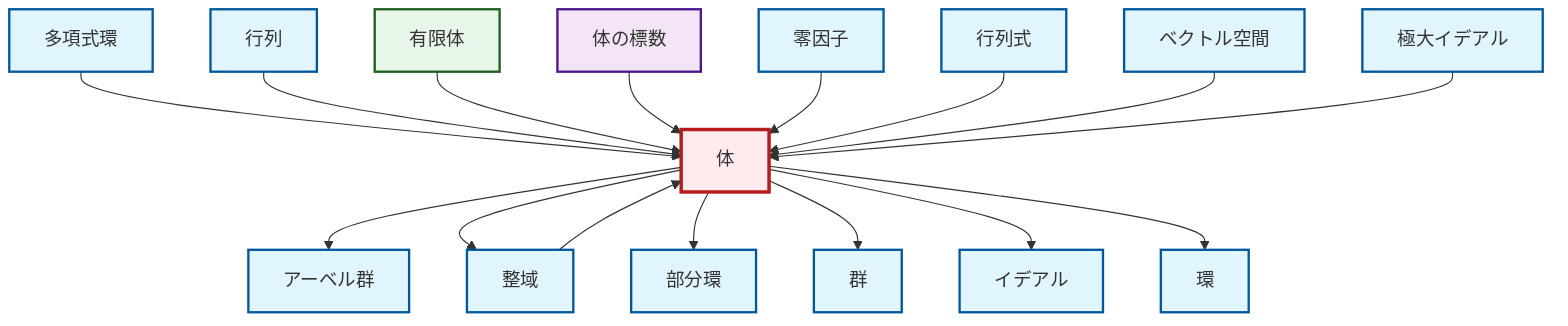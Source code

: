 graph TD
    classDef definition fill:#e1f5fe,stroke:#01579b,stroke-width:2px
    classDef theorem fill:#f3e5f5,stroke:#4a148c,stroke-width:2px
    classDef axiom fill:#fff3e0,stroke:#e65100,stroke-width:2px
    classDef example fill:#e8f5e9,stroke:#1b5e20,stroke-width:2px
    classDef current fill:#ffebee,stroke:#b71c1c,stroke-width:3px
    def-abelian-group["アーベル群"]:::definition
    def-ring["環"]:::definition
    def-polynomial-ring["多項式環"]:::definition
    def-zero-divisor["零因子"]:::definition
    def-subring["部分環"]:::definition
    def-matrix["行列"]:::definition
    def-vector-space["ベクトル空間"]:::definition
    def-field["体"]:::definition
    def-group["群"]:::definition
    thm-field-characteristic["体の標数"]:::theorem
    def-determinant["行列式"]:::definition
    def-integral-domain["整域"]:::definition
    def-maximal-ideal["極大イデアル"]:::definition
    ex-finite-field["有限体"]:::example
    def-ideal["イデアル"]:::definition
    def-field --> def-abelian-group
    def-polynomial-ring --> def-field
    def-matrix --> def-field
    ex-finite-field --> def-field
    def-field --> def-integral-domain
    def-integral-domain --> def-field
    def-field --> def-subring
    def-field --> def-group
    thm-field-characteristic --> def-field
    def-zero-divisor --> def-field
    def-field --> def-ideal
    def-field --> def-ring
    def-determinant --> def-field
    def-vector-space --> def-field
    def-maximal-ideal --> def-field
    class def-field current